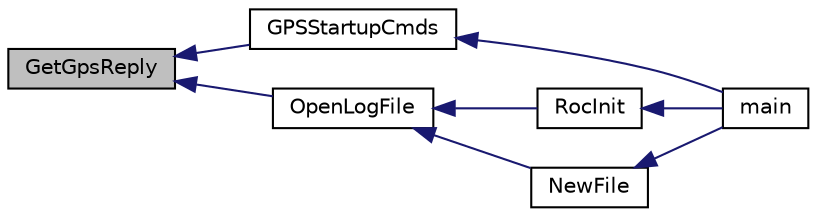 digraph "GetGpsReply"
{
 // INTERACTIVE_SVG=YES
  edge [fontname="Helvetica",fontsize="10",labelfontname="Helvetica",labelfontsize="10"];
  node [fontname="Helvetica",fontsize="10",shape=record];
  rankdir="LR";
  Node13 [label="GetGpsReply",height=0.2,width=0.4,color="black", fillcolor="grey75", style="filled", fontcolor="black"];
  Node13 -> Node14 [dir="back",color="midnightblue",fontsize="10",style="solid",fontname="Helvetica"];
  Node14 [label="GPSStartupCmds",height=0.2,width=0.4,color="black", fillcolor="white", style="filled",URL="$roc2_8h.html#ae79420e415eafcf286a5f045194271d1"];
  Node14 -> Node15 [dir="back",color="midnightblue",fontsize="10",style="solid",fontname="Helvetica"];
  Node15 [label="main",height=0.2,width=0.4,color="black", fillcolor="white", style="filled",URL="$roc2_8c.html#a0ddf1224851353fc92bfbff6f499fa97",tooltip="Main function. "];
  Node13 -> Node16 [dir="back",color="midnightblue",fontsize="10",style="solid",fontname="Helvetica"];
  Node16 [label="OpenLogFile",height=0.2,width=0.4,color="black", fillcolor="white", style="filled",URL="$zephyr_8h.html#af8b73dc85a9b8da6978eac659ec8531b"];
  Node16 -> Node17 [dir="back",color="midnightblue",fontsize="10",style="solid",fontname="Helvetica"];
  Node17 [label="RocInit",height=0.2,width=0.4,color="black", fillcolor="white", style="filled",URL="$roc2_8h.html#adaf639dd3b74bbc423f3e475d724f5bd",tooltip="Performs module initialization. "];
  Node17 -> Node15 [dir="back",color="midnightblue",fontsize="10",style="solid",fontname="Helvetica"];
  Node16 -> Node18 [dir="back",color="midnightblue",fontsize="10",style="solid",fontname="Helvetica"];
  Node18 [label="NewFile",height=0.2,width=0.4,color="black", fillcolor="white", style="filled",URL="$zephyr_8h.html#a5366f78d45883b7ad5934d6910efa6c5"];
  Node18 -> Node15 [dir="back",color="midnightblue",fontsize="10",style="solid",fontname="Helvetica"];
}
